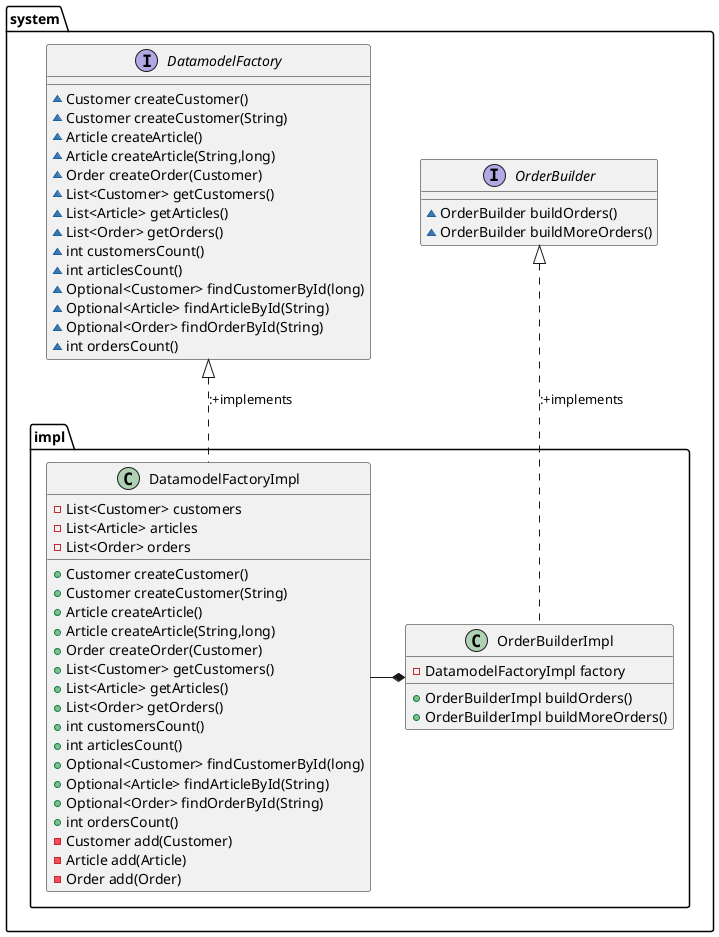 @startuml
'class datamodel.Customer {
'- long id
'- String lastName
'- String firstName
'- List<String> contacts
'+ Long getId()
'+ Customer setId(long)
'+ String getLastName()
'+ String getFirstName()
'+ String getName()
'+ Customer setName(String,String)
'+ Customer setName(String)
'+ int contactsCount()
'+ String[] getContacts()
'+ Customer addContact(String)
'+ void deleteContact(int)
'+ void deleteAllContacts()
'- Customer splitName(String)
'}
'class datamodel.Article {
'- String id
'- String description
'- long unitPrice
'- Currency currency
'- TAX tax
'+ String getId()
'+ Article setId(String)
'+ String getDescription()
'+ Article setDescription(String)
'+ long getUnitPrice()
'+ Article setUnitPrice(long)
'+ Currency getCurrency()
'+ Article setCurrency(Currency)
'+ TAX getTax()
'+ Article setTax(TAX)
'}
'enum datamodel.Currency {
'+  EUR
'+  USD
'+  GBP
'+  YEN
'+  BTC
'}
'enum datamodel.TAX {
'+  TAXFREE
'+  GER_VAT
'+  GER_VAT_REDUCED
'}
'class datamodel.Order {
'- String id
'- Customer customer
'- Date creationDate
'- List<OrderItem> items
'+ String getId()
'+ Order setId(String)
'+ Customer getCustomer()
'+ long getCreationDate()
'+ Order setCreationDate(long)
'+ int itemsCount()
'+ Iterable<OrderItem> getItems()
'+ Order addItem(Article,int)
'+ void deleteItem(int)
'+ void deleteAllItems()
'+ long getTotalOrderValue()
'}
'class datamodel.OrderItem {
'- Article article
'- int unitsOrdered
'+ Article getArticle()
'+ int getUnitsOrdered()
'+ void setUnitsOrdered(int)
'}
class system.impl.OrderBuilderImpl {
- DatamodelFactoryImpl factory
+ OrderBuilderImpl buildOrders()
+ OrderBuilderImpl buildMoreOrders()
}

interface system.OrderBuilder {
~ OrderBuilder buildOrders()
~ OrderBuilder buildMoreOrders()
}

interface system.DatamodelFactory {
~ Customer createCustomer()
~ Customer createCustomer(String)
~ Article createArticle()
~ Article createArticle(String,long)
~ Order createOrder(Customer)
~ List<Customer> getCustomers()
~ List<Article> getArticles()
~ List<Order> getOrders()
~ int customersCount()
~ int articlesCount()
~ Optional<Customer> findCustomerById(long)
~ Optional<Article> findArticleById(String)
~ Optional<Order> findOrderById(String)
~ int ordersCount()
}
class system.impl.DatamodelFactoryImpl {
- List<Customer> customers
- List<Article> articles
- List<Order> orders
+ Customer createCustomer()
+ Customer createCustomer(String)
+ Article createArticle()
+ Article createArticle(String,long)
+ Order createOrder(Customer)
+ List<Customer> getCustomers()
+ List<Article> getArticles()
+ List<Order> getOrders()
+ int customersCount()
+ int articlesCount()
+ Optional<Customer> findCustomerById(long)
+ Optional<Article> findArticleById(String)
+ Optional<Order> findOrderById(String)
+ int ordersCount()
- Customer add(Customer)
- Article add(Article)
- Order add(Order)
}


system.impl.DatamodelFactoryImpl -r-* system.impl.OrderBuilderImpl
system.OrderBuilder <|.. system.impl.OrderBuilderImpl : :+implements
system.DatamodelFactory <|.. system.impl.DatamodelFactoryImpl : :+implements
'datamodel.Customer ..> system.impl.DatamodelFactoryImpl : :+imports
'datamodel.Article ..> system.impl.DatamodelFactoryImpl : :+imports
'datamodel.Order ..> system.impl.DatamodelFactoryImpl : :+imports
@enduml